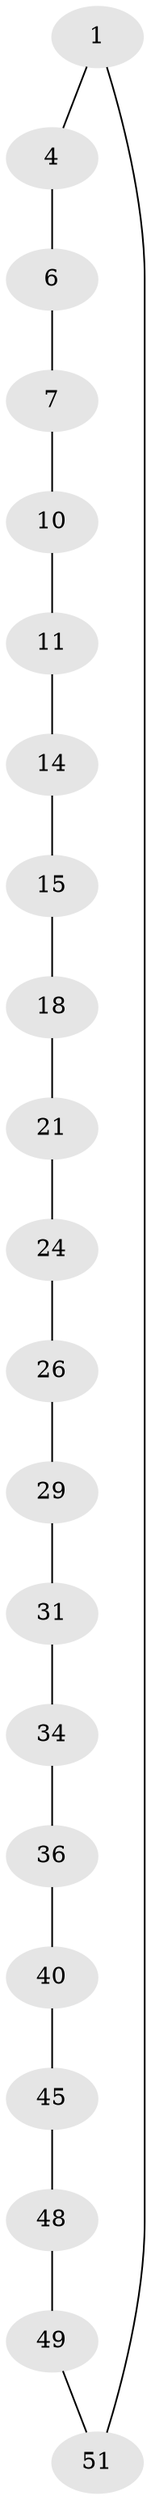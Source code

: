// original degree distribution, {2: 1.0}
// Generated by graph-tools (version 1.1) at 2025/20/03/04/25 18:20:08]
// undirected, 21 vertices, 21 edges
graph export_dot {
graph [start="1"]
  node [color=gray90,style=filled];
  1 [super="+2+53"];
  4 [super="+5"];
  6;
  7 [super="+8"];
  10;
  11 [super="+12"];
  14;
  15 [super="+16"];
  18 [super="+19"];
  21 [super="+22"];
  24 [super="+25"];
  26 [super="+27"];
  29 [super="+30"];
  31 [super="+32"];
  34 [super="+35"];
  36 [super="+37"];
  40 [super="+41"];
  45 [super="+46"];
  48;
  49 [super="+50"];
  51 [super="+52"];
  1 -- 4;
  1 -- 51;
  4 -- 6;
  6 -- 7;
  7 -- 10;
  10 -- 11;
  11 -- 14;
  14 -- 15;
  15 -- 18;
  18 -- 21;
  21 -- 24;
  24 -- 26;
  26 -- 29;
  29 -- 31;
  31 -- 34;
  34 -- 36;
  36 -- 40;
  40 -- 45;
  45 -- 48;
  48 -- 49;
  49 -- 51;
}
